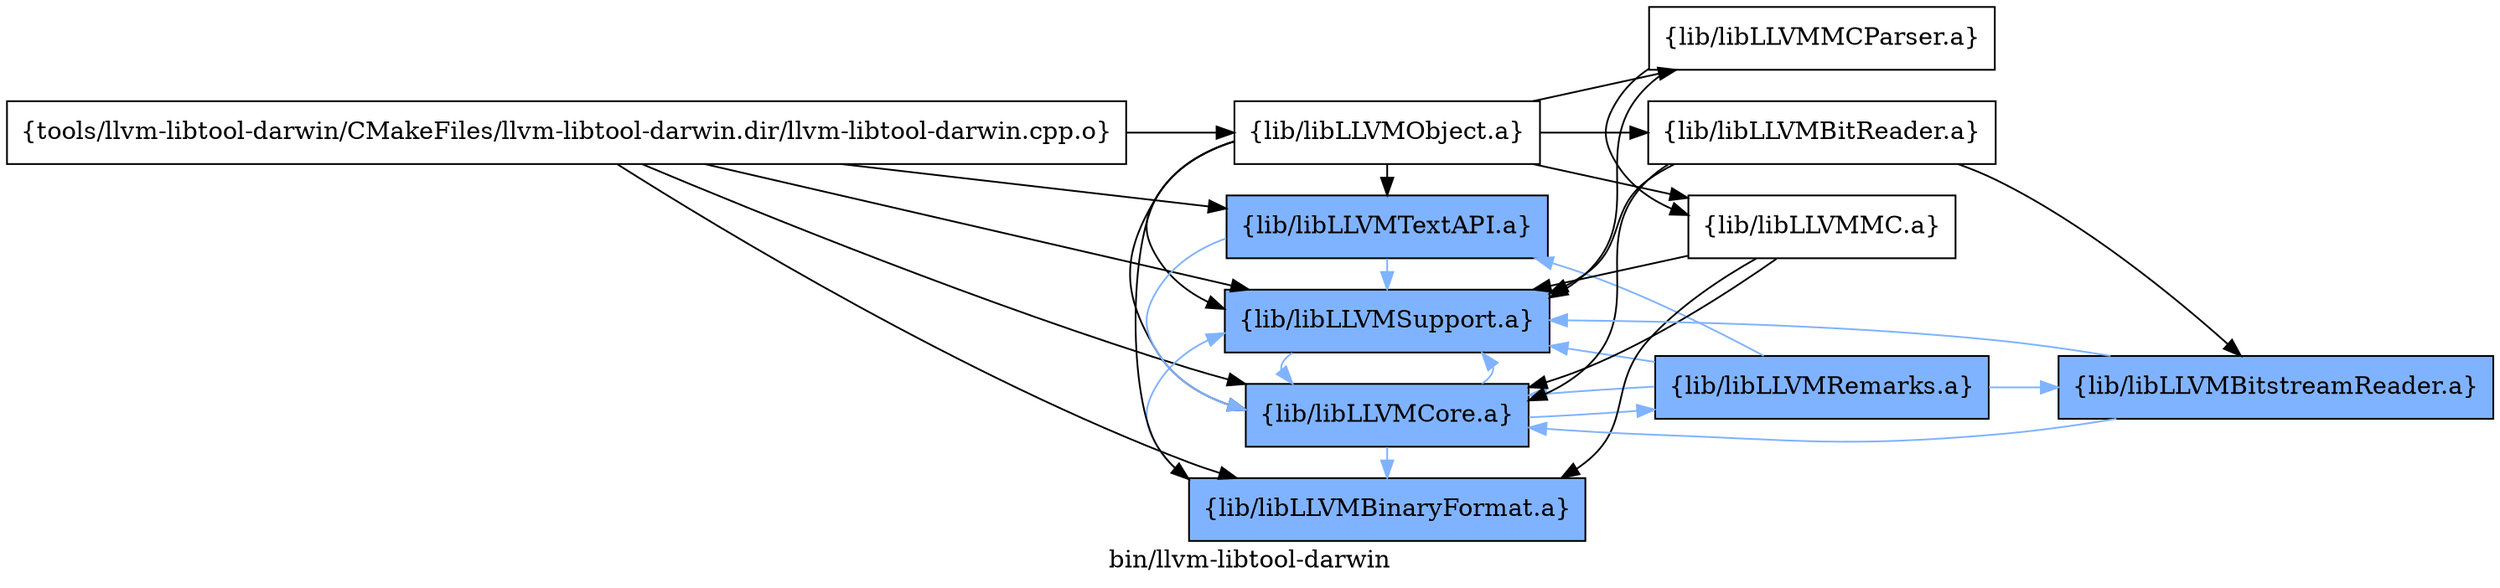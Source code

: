 digraph "bin/llvm-libtool-darwin" {
	label="bin/llvm-libtool-darwin";
	rankdir=LR;
	{ rank=same; Node0x560b1797da98;  }
	{ rank=same; Node0x560b179825e8; Node0x560b17982ae8; Node0x560b179831c8; Node0x560b179836c8; Node0x560b179839e8;  }
	{ rank=same; Node0x560b17984988; Node0x560b17983ee8; Node0x560b1797b748; Node0x560b179852e8;  }

	Node0x560b1797da98 [shape=record,shape=box,group=0,label="{tools/llvm-libtool-darwin/CMakeFiles/llvm-libtool-darwin.dir/llvm-libtool-darwin.cpp.o}"];
	Node0x560b1797da98 -> Node0x560b179825e8;
	Node0x560b1797da98 -> Node0x560b17982ae8;
	Node0x560b1797da98 -> Node0x560b179831c8;
	Node0x560b1797da98 -> Node0x560b179836c8;
	Node0x560b1797da98 -> Node0x560b179839e8;
	Node0x560b179825e8 [shape=record,shape=box,group=1,style=filled,fillcolor="0.600000 0.5 1",label="{lib/libLLVMBinaryFormat.a}"];
	Node0x560b179825e8 -> Node0x560b179836c8[color="0.600000 0.5 1"];
	Node0x560b17982ae8 [shape=record,shape=box,group=1,style=filled,fillcolor="0.600000 0.5 1",label="{lib/libLLVMCore.a}"];
	Node0x560b17982ae8 -> Node0x560b179836c8[color="0.600000 0.5 1"];
	Node0x560b17982ae8 -> Node0x560b179825e8[color="0.600000 0.5 1"];
	Node0x560b17982ae8 -> Node0x560b17984988[color="0.600000 0.5 1"];
	Node0x560b179831c8 [shape=record,shape=box,group=0,label="{lib/libLLVMObject.a}"];
	Node0x560b179831c8 -> Node0x560b179836c8;
	Node0x560b179831c8 -> Node0x560b179825e8;
	Node0x560b179831c8 -> Node0x560b17982ae8;
	Node0x560b179831c8 -> Node0x560b17983ee8;
	Node0x560b179831c8 -> Node0x560b1797b748;
	Node0x560b179831c8 -> Node0x560b179852e8;
	Node0x560b179831c8 -> Node0x560b179839e8;
	Node0x560b179836c8 [shape=record,shape=box,group=1,style=filled,fillcolor="0.600000 0.5 1",label="{lib/libLLVMSupport.a}"];
	Node0x560b179836c8 -> Node0x560b17982ae8[color="0.600000 0.5 1"];
	Node0x560b179839e8 [shape=record,shape=box,group=1,style=filled,fillcolor="0.600000 0.5 1",label="{lib/libLLVMTextAPI.a}"];
	Node0x560b179839e8 -> Node0x560b179836c8[color="0.600000 0.5 1"];
	Node0x560b179839e8 -> Node0x560b17982ae8[color="0.600000 0.5 1"];
	Node0x560b17984988 [shape=record,shape=box,group=1,style=filled,fillcolor="0.600000 0.5 1",label="{lib/libLLVMRemarks.a}"];
	Node0x560b17984988 -> Node0x560b179836c8[color="0.600000 0.5 1"];
	Node0x560b17984988 -> Node0x560b17982ae8[color="0.600000 0.5 1"];
	Node0x560b17984988 -> Node0x560b17984e38[color="0.600000 0.5 1"];
	Node0x560b17984988 -> Node0x560b179839e8[color="0.600000 0.5 1"];
	Node0x560b17983ee8 [shape=record,shape=box,group=0,label="{lib/libLLVMBitReader.a}"];
	Node0x560b17983ee8 -> Node0x560b17982ae8;
	Node0x560b17983ee8 -> Node0x560b179836c8;
	Node0x560b17983ee8 -> Node0x560b17984e38;
	Node0x560b1797b748 [shape=record,shape=box,group=0,label="{lib/libLLVMMC.a}"];
	Node0x560b1797b748 -> Node0x560b179836c8;
	Node0x560b1797b748 -> Node0x560b179825e8;
	Node0x560b1797b748 -> Node0x560b17982ae8;
	Node0x560b179852e8 [shape=record,shape=box,group=0,label="{lib/libLLVMMCParser.a}"];
	Node0x560b179852e8 -> Node0x560b179836c8;
	Node0x560b179852e8 -> Node0x560b1797b748;
	Node0x560b17984e38 [shape=record,shape=box,group=1,style=filled,fillcolor="0.600000 0.5 1",label="{lib/libLLVMBitstreamReader.a}"];
	Node0x560b17984e38 -> Node0x560b17982ae8[color="0.600000 0.5 1"];
	Node0x560b17984e38 -> Node0x560b179836c8[color="0.600000 0.5 1"];
}
